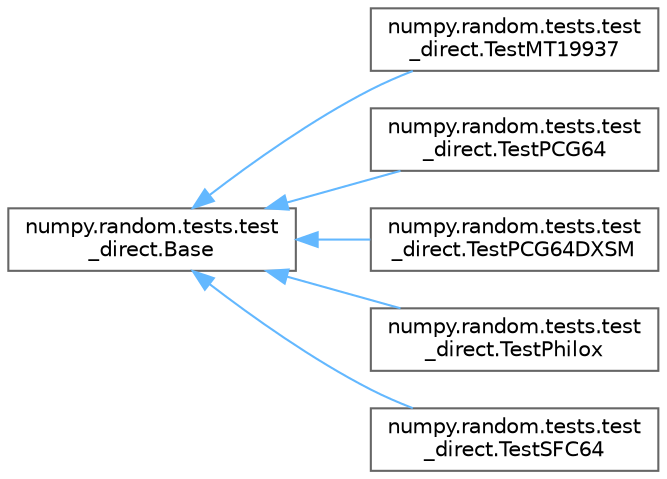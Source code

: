 digraph "Graphical Class Hierarchy"
{
 // LATEX_PDF_SIZE
  bgcolor="transparent";
  edge [fontname=Helvetica,fontsize=10,labelfontname=Helvetica,labelfontsize=10];
  node [fontname=Helvetica,fontsize=10,shape=box,height=0.2,width=0.4];
  rankdir="LR";
  Node0 [id="Node000000",label="numpy.random.tests.test\l_direct.Base",height=0.2,width=0.4,color="grey40", fillcolor="white", style="filled",URL="$d7/d6a/classnumpy_1_1random_1_1tests_1_1test__direct_1_1Base.html",tooltip=" "];
  Node0 -> Node1 [id="edge4498_Node000000_Node000001",dir="back",color="steelblue1",style="solid",tooltip=" "];
  Node1 [id="Node000001",label="numpy.random.tests.test\l_direct.TestMT19937",height=0.2,width=0.4,color="grey40", fillcolor="white", style="filled",URL="$d7/d2a/classnumpy_1_1random_1_1tests_1_1test__direct_1_1TestMT19937.html",tooltip=" "];
  Node0 -> Node2 [id="edge4499_Node000000_Node000002",dir="back",color="steelblue1",style="solid",tooltip=" "];
  Node2 [id="Node000002",label="numpy.random.tests.test\l_direct.TestPCG64",height=0.2,width=0.4,color="grey40", fillcolor="white", style="filled",URL="$d8/d3b/classnumpy_1_1random_1_1tests_1_1test__direct_1_1TestPCG64.html",tooltip=" "];
  Node0 -> Node3 [id="edge4500_Node000000_Node000003",dir="back",color="steelblue1",style="solid",tooltip=" "];
  Node3 [id="Node000003",label="numpy.random.tests.test\l_direct.TestPCG64DXSM",height=0.2,width=0.4,color="grey40", fillcolor="white", style="filled",URL="$de/d60/classnumpy_1_1random_1_1tests_1_1test__direct_1_1TestPCG64DXSM.html",tooltip=" "];
  Node0 -> Node4 [id="edge4501_Node000000_Node000004",dir="back",color="steelblue1",style="solid",tooltip=" "];
  Node4 [id="Node000004",label="numpy.random.tests.test\l_direct.TestPhilox",height=0.2,width=0.4,color="grey40", fillcolor="white", style="filled",URL="$d1/df2/classnumpy_1_1random_1_1tests_1_1test__direct_1_1TestPhilox.html",tooltip=" "];
  Node0 -> Node5 [id="edge4502_Node000000_Node000005",dir="back",color="steelblue1",style="solid",tooltip=" "];
  Node5 [id="Node000005",label="numpy.random.tests.test\l_direct.TestSFC64",height=0.2,width=0.4,color="grey40", fillcolor="white", style="filled",URL="$df/d46/classnumpy_1_1random_1_1tests_1_1test__direct_1_1TestSFC64.html",tooltip=" "];
}
